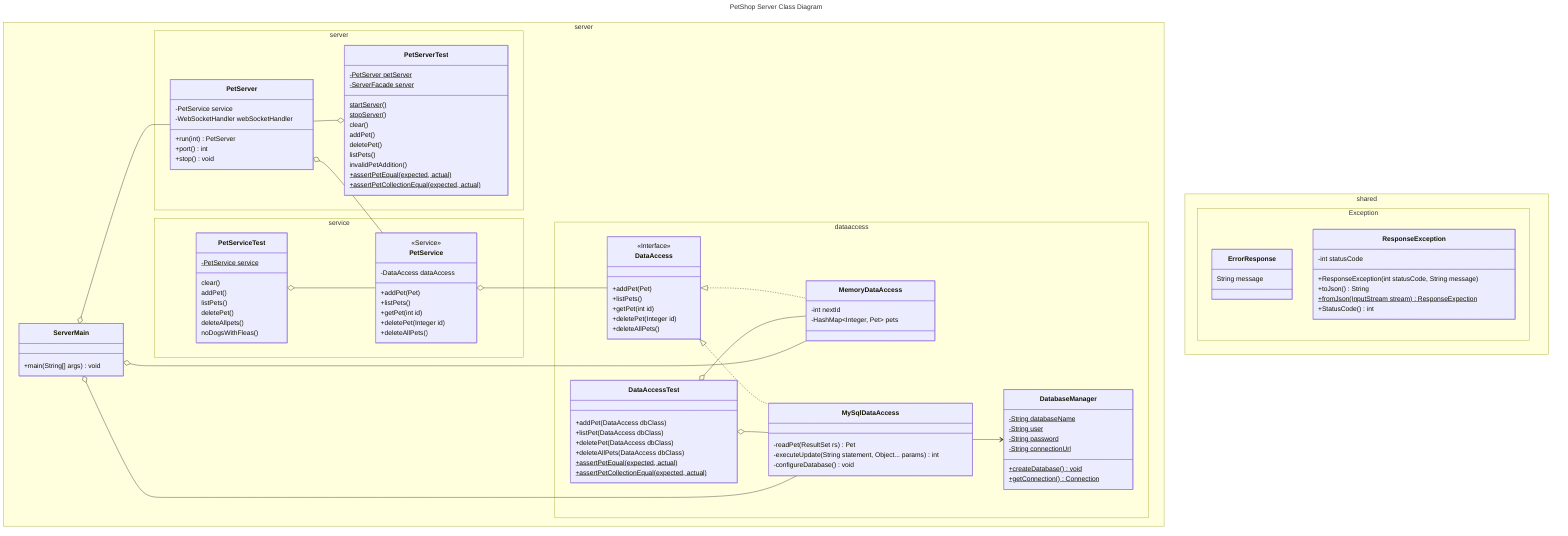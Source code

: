 ---
title: PetShop Server Class Diagram
---

%% Mermaid is a markdown language that renders charts based on simple syntax.
%% Read the documentation for class diagrams: https://mermaid.js.org/syntax/classDiagram.html
%% Consider pasting/opening this file in the Mermaid Live editor, https://mermaid.live/,
%% To see the rendered result (GitHub.com also renders the diagram online).

%% WHEN THIS CHANGES Please update the following other resources as well:
%% - class-diagram-sample.png (presents a visual overview to the students)
%% - class-diagram-complete.png (may be used as a fallback if the diagrams don't render)
%% - class-diagram-link (DOES NOT NEED TO BE UPDATED; points to the branch which updates)

classDiagram
direction TB

namespace server {
    class ServerMain {
        +main(String[] args) void
    }
}

namespace server.server {
    class PetServer {
        -PetService service
        -WebSocketHandler webSocketHandler
        +run(int) PetServer
        +port() int
        +stop() void
    }
    class PetServerTest {
        -PetServer petServer$
        -ServerFacade server$
        startServer()$
        stopServer()$
        clear()
        addPet()
        deletePet()
        listPets()
        invalidPetAddition()
        +assertPetEqual(expected, actual) $
        +assertPetCollectionEqual(expected, actual) $
    }
}

namespace server.service {
    class PetService {
        <<Service>>
        -DataAccess dataAccess
        +addPet(Pet)
        +listPets()
        +getPet(int id)
        +deletePet(Integer id)
        +deleteAllPets()
    }
    class PetServiceTest {
        -PetService service$
        clear()
        addPet()
        listPets()
        deletePet()
        deleteAllpets()
        noDogsWithFleas()
    }
}

namespace server.dataaccess {
    class DataAccess {
        <<Interface>>
        +addPet(Pet)
        +listPets()
        +getPet(int id)
        +deletePet(Integer id)
        +deleteAllPets()
    }

    class MemoryDataAccess {
        -int nextId
        -HashMap~Integer, Pet~ pets
    }

    class MySqlDataAccess {
        -readPet(ResultSet rs) Pet
        -executeUpdate(String statement, Object... params) int
        -configureDatabase() void
    }

    class DatabaseManager {
        -String databaseName$
        -String user$
        -String password$
        -String connectionUrl$
        +createDatabase() void $
        +getConnection() Connection $
    }

    class DataAccessTest {
        +addPet(DataAccess dbClass)
        +listPet(DataAccess dbClass)
        +deletePet(DataAccess dbClass)
        +deleteAllPets(DataAccess dbClass)
        +assertPetEqual(expected, actual) $
        +assertPetCollectionEqual(expected, actual) $
    }
}

namespace shared.Exception {
    class ErrorResponse {
        String message
    }

    class ResponseException {
        -int statusCode
        +ResponseException(int statusCode, String message)
        +toJson() String
        +fromJson(InputStream stream) ResponseExpection $
        +StatusCode() int
    }
}

%% DataAccess package
DataAccess <|.. MemoryDataAccess
DataAccess <|.. MySqlDataAccess
DataAccessTest o-- MemoryDataAccess
DataAccessTest o-- MySqlDataAccess
MySqlDataAccess --> DatabaseManager

%% Service package
PetService o-- DataAccess
%% PetService --o PetServiceTest
PetServiceTest o-- PetService

%% Server Package
PetServer o-- PetService
PetServer --o PetServerTest
%% PetServerTest o-- PetServer

%% Server Main
ServerMain o-- PetServer
ServerMain o-- MemoryDataAccess
ServerMain o-- MySqlDataAccess